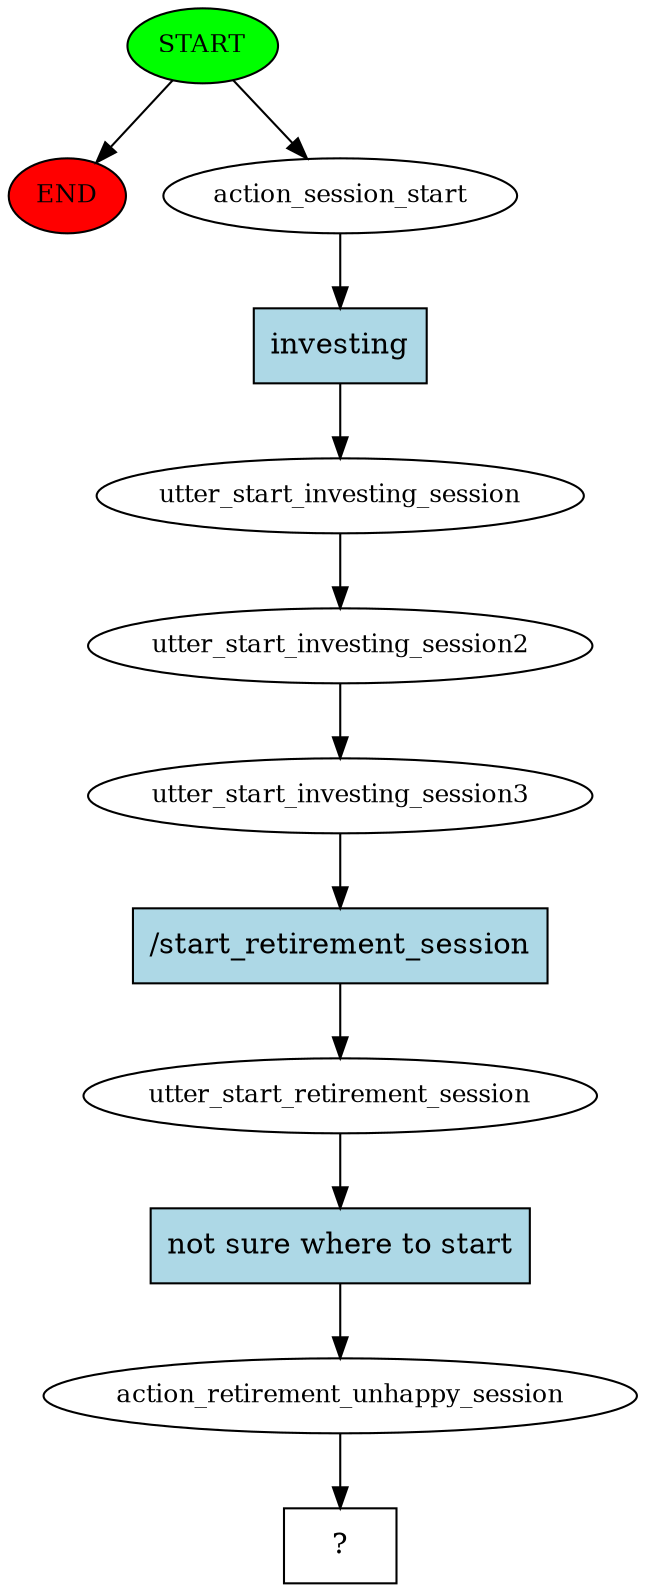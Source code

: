 digraph  {
0 [class="start active", fillcolor=green, fontsize=12, label=START, style=filled];
"-1" [class=end, fillcolor=red, fontsize=12, label=END, style=filled];
1 [class=active, fontsize=12, label=action_session_start];
2 [class=active, fontsize=12, label=utter_start_investing_session];
3 [class=active, fontsize=12, label=utter_start_investing_session2];
4 [class=active, fontsize=12, label=utter_start_investing_session3];
5 [class=active, fontsize=12, label=utter_start_retirement_session];
6 [class=active, fontsize=12, label=action_retirement_unhappy_session];
7 [class="intent dashed active", label="  ?  ", shape=rect];
8 [class="intent active", fillcolor=lightblue, label=investing, shape=rect, style=filled];
9 [class="intent active", fillcolor=lightblue, label="/start_retirement_session", shape=rect, style=filled];
10 [class="intent active", fillcolor=lightblue, label="not sure where to start", shape=rect, style=filled];
0 -> "-1"  [class="", key=NONE, label=""];
0 -> 1  [class=active, key=NONE, label=""];
1 -> 8  [class=active, key=0];
2 -> 3  [class=active, key=NONE, label=""];
3 -> 4  [class=active, key=NONE, label=""];
4 -> 9  [class=active, key=0];
5 -> 10  [class=active, key=0];
6 -> 7  [class=active, key=NONE, label=""];
8 -> 2  [class=active, key=0];
9 -> 5  [class=active, key=0];
10 -> 6  [class=active, key=0];
}
